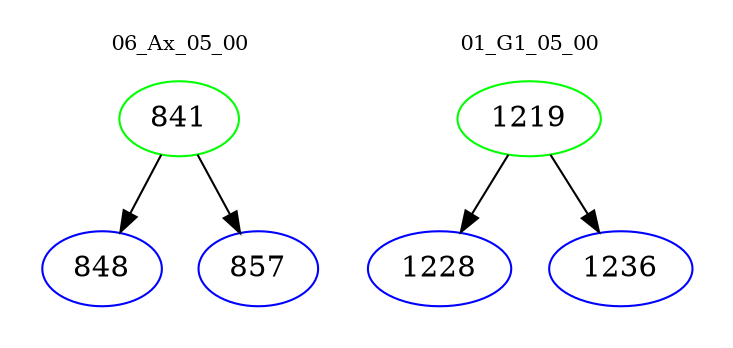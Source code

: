 digraph{
subgraph cluster_0 {
color = white
label = "06_Ax_05_00";
fontsize=10;
T0_841 [label="841", color="green"]
T0_841 -> T0_848 [color="black"]
T0_848 [label="848", color="blue"]
T0_841 -> T0_857 [color="black"]
T0_857 [label="857", color="blue"]
}
subgraph cluster_1 {
color = white
label = "01_G1_05_00";
fontsize=10;
T1_1219 [label="1219", color="green"]
T1_1219 -> T1_1228 [color="black"]
T1_1228 [label="1228", color="blue"]
T1_1219 -> T1_1236 [color="black"]
T1_1236 [label="1236", color="blue"]
}
}
